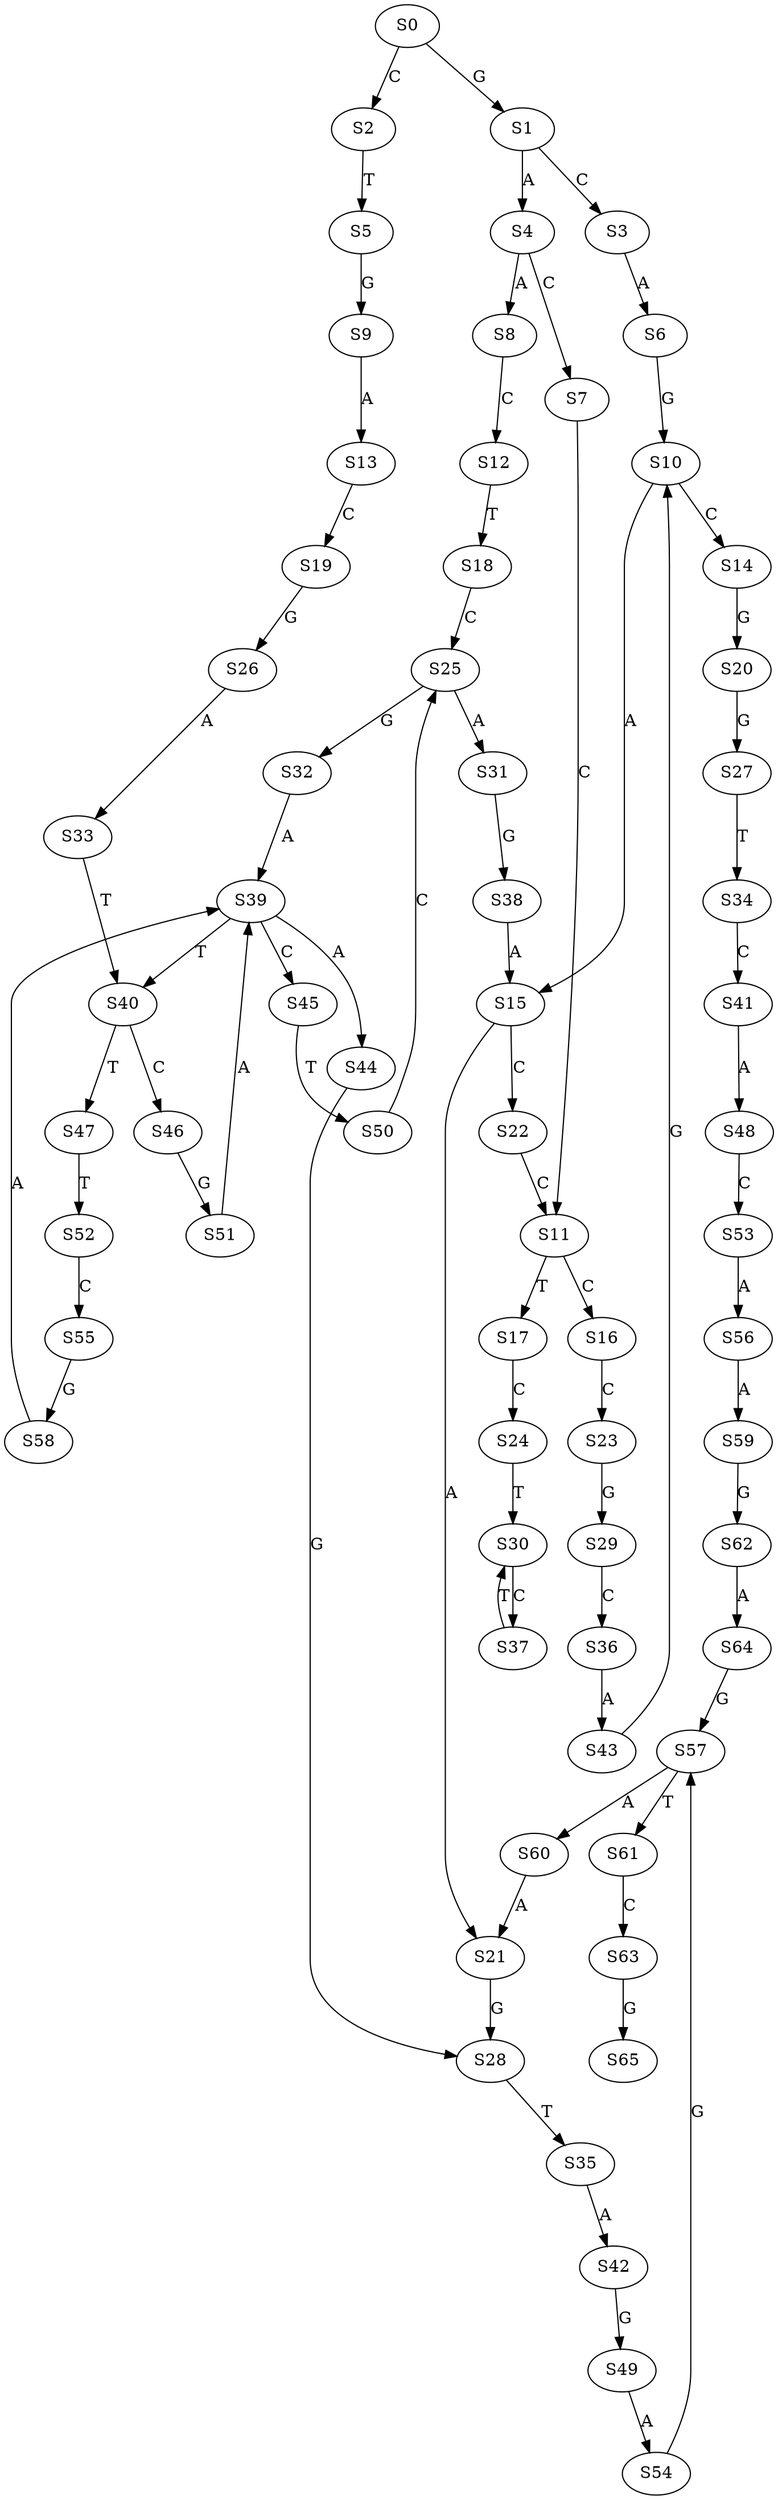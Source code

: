 strict digraph  {
	S0 -> S1 [ label = G ];
	S0 -> S2 [ label = C ];
	S1 -> S3 [ label = C ];
	S1 -> S4 [ label = A ];
	S2 -> S5 [ label = T ];
	S3 -> S6 [ label = A ];
	S4 -> S7 [ label = C ];
	S4 -> S8 [ label = A ];
	S5 -> S9 [ label = G ];
	S6 -> S10 [ label = G ];
	S7 -> S11 [ label = C ];
	S8 -> S12 [ label = C ];
	S9 -> S13 [ label = A ];
	S10 -> S14 [ label = C ];
	S10 -> S15 [ label = A ];
	S11 -> S16 [ label = C ];
	S11 -> S17 [ label = T ];
	S12 -> S18 [ label = T ];
	S13 -> S19 [ label = C ];
	S14 -> S20 [ label = G ];
	S15 -> S21 [ label = A ];
	S15 -> S22 [ label = C ];
	S16 -> S23 [ label = C ];
	S17 -> S24 [ label = C ];
	S18 -> S25 [ label = C ];
	S19 -> S26 [ label = G ];
	S20 -> S27 [ label = G ];
	S21 -> S28 [ label = G ];
	S22 -> S11 [ label = C ];
	S23 -> S29 [ label = G ];
	S24 -> S30 [ label = T ];
	S25 -> S31 [ label = A ];
	S25 -> S32 [ label = G ];
	S26 -> S33 [ label = A ];
	S27 -> S34 [ label = T ];
	S28 -> S35 [ label = T ];
	S29 -> S36 [ label = C ];
	S30 -> S37 [ label = C ];
	S31 -> S38 [ label = G ];
	S32 -> S39 [ label = A ];
	S33 -> S40 [ label = T ];
	S34 -> S41 [ label = C ];
	S35 -> S42 [ label = A ];
	S36 -> S43 [ label = A ];
	S37 -> S30 [ label = T ];
	S38 -> S15 [ label = A ];
	S39 -> S44 [ label = A ];
	S39 -> S40 [ label = T ];
	S39 -> S45 [ label = C ];
	S40 -> S46 [ label = C ];
	S40 -> S47 [ label = T ];
	S41 -> S48 [ label = A ];
	S42 -> S49 [ label = G ];
	S43 -> S10 [ label = G ];
	S44 -> S28 [ label = G ];
	S45 -> S50 [ label = T ];
	S46 -> S51 [ label = G ];
	S47 -> S52 [ label = T ];
	S48 -> S53 [ label = C ];
	S49 -> S54 [ label = A ];
	S50 -> S25 [ label = C ];
	S51 -> S39 [ label = A ];
	S52 -> S55 [ label = C ];
	S53 -> S56 [ label = A ];
	S54 -> S57 [ label = G ];
	S55 -> S58 [ label = G ];
	S56 -> S59 [ label = A ];
	S57 -> S60 [ label = A ];
	S57 -> S61 [ label = T ];
	S58 -> S39 [ label = A ];
	S59 -> S62 [ label = G ];
	S60 -> S21 [ label = A ];
	S61 -> S63 [ label = C ];
	S62 -> S64 [ label = A ];
	S63 -> S65 [ label = G ];
	S64 -> S57 [ label = G ];
}
